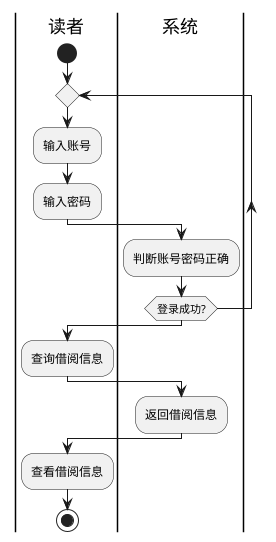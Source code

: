 @startuml
|读者|
start
repeat
:输入账号;
:输入密码;
	|系统|
	:判断账号密码正确;
repeat while (登录成功?)

|读者|
:查询借阅信息;
|系统|
:返回借阅信息;
|读者|
:查看借阅信息;
stop
@enduml